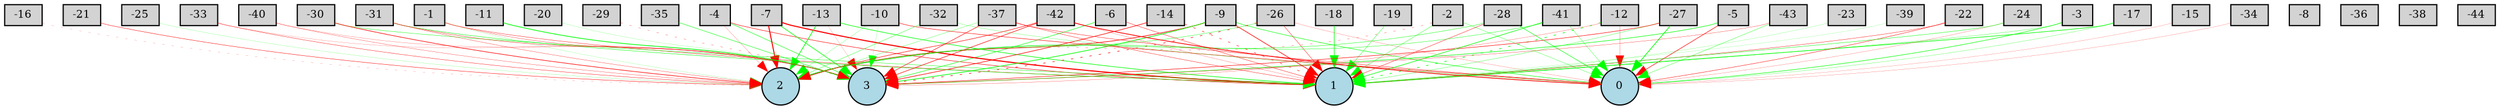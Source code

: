 digraph {
	node [fontsize=9 height=0.2 shape=circle width=0.2]
	-1 [fillcolor=lightgray shape=box style=filled]
	-2 [fillcolor=lightgray shape=box style=filled]
	-3 [fillcolor=lightgray shape=box style=filled]
	-4 [fillcolor=lightgray shape=box style=filled]
	-5 [fillcolor=lightgray shape=box style=filled]
	-6 [fillcolor=lightgray shape=box style=filled]
	-7 [fillcolor=lightgray shape=box style=filled]
	-8 [fillcolor=lightgray shape=box style=filled]
	-9 [fillcolor=lightgray shape=box style=filled]
	-10 [fillcolor=lightgray shape=box style=filled]
	-11 [fillcolor=lightgray shape=box style=filled]
	-12 [fillcolor=lightgray shape=box style=filled]
	-13 [fillcolor=lightgray shape=box style=filled]
	-14 [fillcolor=lightgray shape=box style=filled]
	-15 [fillcolor=lightgray shape=box style=filled]
	-16 [fillcolor=lightgray shape=box style=filled]
	-17 [fillcolor=lightgray shape=box style=filled]
	-18 [fillcolor=lightgray shape=box style=filled]
	-19 [fillcolor=lightgray shape=box style=filled]
	-20 [fillcolor=lightgray shape=box style=filled]
	-21 [fillcolor=lightgray shape=box style=filled]
	-22 [fillcolor=lightgray shape=box style=filled]
	-23 [fillcolor=lightgray shape=box style=filled]
	-24 [fillcolor=lightgray shape=box style=filled]
	-25 [fillcolor=lightgray shape=box style=filled]
	-26 [fillcolor=lightgray shape=box style=filled]
	-27 [fillcolor=lightgray shape=box style=filled]
	-28 [fillcolor=lightgray shape=box style=filled]
	-29 [fillcolor=lightgray shape=box style=filled]
	-30 [fillcolor=lightgray shape=box style=filled]
	-31 [fillcolor=lightgray shape=box style=filled]
	-32 [fillcolor=lightgray shape=box style=filled]
	-33 [fillcolor=lightgray shape=box style=filled]
	-34 [fillcolor=lightgray shape=box style=filled]
	-35 [fillcolor=lightgray shape=box style=filled]
	-36 [fillcolor=lightgray shape=box style=filled]
	-37 [fillcolor=lightgray shape=box style=filled]
	-38 [fillcolor=lightgray shape=box style=filled]
	-39 [fillcolor=lightgray shape=box style=filled]
	-40 [fillcolor=lightgray shape=box style=filled]
	-41 [fillcolor=lightgray shape=box style=filled]
	-42 [fillcolor=lightgray shape=box style=filled]
	-43 [fillcolor=lightgray shape=box style=filled]
	-44 [fillcolor=lightgray shape=box style=filled]
	0 [fillcolor=lightblue style=filled]
	1 [fillcolor=lightblue style=filled]
	2 [fillcolor=lightblue style=filled]
	3 [fillcolor=lightblue style=filled]
	-37 -> 1 [color=red penwidth=0.2745025436299997 style=solid]
	-10 -> 3 [color=green penwidth=0.10982896952282704 style=solid]
	-40 -> 3 [color=red penwidth=0.14245279145315448 style=solid]
	-26 -> 3 [color=red penwidth=0.44867416289822737 style=dotted]
	-37 -> 3 [color=red penwidth=0.3954389962857203 style=solid]
	-2 -> 0 [color=green penwidth=0.21999767147372706 style=solid]
	-5 -> 3 [color=green penwidth=0.4396145382197826 style=solid]
	-19 -> 1 [color=green penwidth=0.26131297222296457 style=solid]
	-6 -> 1 [color=red penwidth=0.2876455338458409 style=solid]
	-33 -> 3 [color=red penwidth=0.11584651149340723 style=solid]
	-17 -> 1 [color=green penwidth=0.4987423836511853 style=solid]
	-16 -> 2 [color=red penwidth=0.11135380642299127 style=dotted]
	-9 -> 0 [color=green penwidth=0.39333605370871005 style=solid]
	-9 -> 1 [color=red penwidth=0.5068774320469481 style=solid]
	-26 -> 1 [color=red penwidth=0.28639644605757875 style=solid]
	-37 -> 2 [color=green penwidth=0.19337394450250914 style=solid]
	-1 -> 3 [color=red penwidth=0.20829001446547113 style=solid]
	-4 -> 2 [color=red penwidth=0.13021387325026396 style=solid]
	-26 -> 2 [color=green penwidth=0.265838469055401 style=solid]
	-42 -> 2 [color=red penwidth=0.3984679892731575 style=solid]
	-22 -> 1 [color=red penwidth=0.2675359748440765 style=solid]
	-22 -> 0 [color=red penwidth=0.31726722261821677 style=solid]
	-34 -> 0 [color=red penwidth=0.12326191252547933 style=solid]
	-18 -> 1 [color=green penwidth=0.5288744208310843 style=solid]
	-12 -> 3 [color=red penwidth=0.16671387319560205 style=solid]
	-42 -> 3 [color=red penwidth=0.4364248216862301 style=solid]
	-1 -> 1 [color=red penwidth=0.2719896072687883 style=solid]
	-1 -> 2 [color=green penwidth=0.1027718312748973 style=solid]
	-6 -> 3 [color=green penwidth=0.3905930289100401 style=solid]
	-26 -> 0 [color=red penwidth=0.13348965585687483 style=solid]
	-12 -> 1 [color=green penwidth=0.529431914617335 style=dotted]
	-24 -> 1 [color=green penwidth=0.310504464141541 style=solid]
	-31 -> 3 [color=red penwidth=0.26580537195710047 style=solid]
	-39 -> 1 [color=green penwidth=0.10365252614309728 style=solid]
	-11 -> 3 [color=green penwidth=0.6098077858571707 style=solid]
	-21 -> 2 [color=red penwidth=0.31445488453785886 style=solid]
	-7 -> 1 [color=red penwidth=0.9181676557738443 style=solid]
	-27 -> 0 [color=green penwidth=0.5895515987949581 style=solid]
	-3 -> 1 [color=green penwidth=0.20589735916002608 style=solid]
	-27 -> 3 [color=red penwidth=0.3964690025090518 style=solid]
	-14 -> 3 [color=red penwidth=0.4875729159395473 style=solid]
	-13 -> 3 [color=red penwidth=0.10541172876623926 style=solid]
	-2 -> 2 [color=red penwidth=0.18706885169923904 style=dotted]
	-41 -> 1 [color=green penwidth=0.4764199967577192 style=solid]
	-7 -> 2 [color=red penwidth=0.8492870113038673 style=solid]
	-9 -> 3 [color=green penwidth=0.5596330630406224 style=solid]
	-12 -> 0 [color=red penwidth=0.17386024870144257 style=solid]
	-24 -> 0 [color=red penwidth=0.13808640998200106 style=solid]
	-10 -> 0 [color=red penwidth=0.36896857359995283 style=solid]
	-10 -> 2 [color=green penwidth=0.145692575095093 style=solid]
	-31 -> 2 [color=red penwidth=0.20695743994116267 style=solid]
	-5 -> 0 [color=red penwidth=0.4247328656372922 style=solid]
	-20 -> 3 [color=green penwidth=0.11363597740490848 style=solid]
	-2 -> 1 [color=green penwidth=0.2515242915154977 style=solid]
	-41 -> 2 [color=green penwidth=0.2766340611469595 style=solid]
	-23 -> 1 [color=green penwidth=0.12338889785342695 style=solid]
	-30 -> 1 [color=green penwidth=0.28565354755960537 style=solid]
	-13 -> 1 [color=green penwidth=0.49538522723264244 style=solid]
	-9 -> 2 [color=red penwidth=0.5199673676846504 style=solid]
	-13 -> 2 [color=green penwidth=0.5827376151037371 style=solid]
	-35 -> 3 [color=green penwidth=0.3466537842172426 style=solid]
	-32 -> 2 [color=green penwidth=0.2554992881435335 style=solid]
	-14 -> 1 [color=red penwidth=0.36588977859853467 style=dotted]
	-4 -> 3 [color=green penwidth=0.3736671184253766 style=solid]
	-30 -> 2 [color=red penwidth=0.47449912278824147 style=solid]
	-37 -> 0 [color=red penwidth=0.29704983312461747 style=solid]
	-27 -> 1 [color=green penwidth=0.2121837637139873 style=solid]
	-25 -> 2 [color=green penwidth=0.11673176083433695 style=solid]
	-28 -> 1 [color=red penwidth=0.2896215248640599 style=solid]
	-3 -> 0 [color=green penwidth=0.4302228387973952 style=solid]
	-7 -> 3 [color=green penwidth=0.50673995962218 style=solid]
	-32 -> 0 [color=green penwidth=0.16688538256201496 style=solid]
	-31 -> 1 [color=green penwidth=0.3319052320106948 style=solid]
	-42 -> 1 [color=red penwidth=0.14668157222739509 style=solid]
	-29 -> 3 [color=red penwidth=0.18644657764006034 style=dotted]
	-15 -> 0 [color=red penwidth=0.11651249969890039 style=solid]
	-41 -> 0 [color=green penwidth=0.21300174770276736 style=solid]
	-43 -> 3 [color=red penwidth=0.202452995980541 style=solid]
	-33 -> 2 [color=red penwidth=0.268990166741665 style=solid]
	-42 -> 0 [color=red penwidth=0.6398953023334425 style=solid]
	-43 -> 0 [color=green penwidth=0.2459209176940556 style=solid]
	-28 -> 0 [color=green penwidth=0.3945581975896961 style=solid]
	-17 -> 0 [color=green penwidth=0.17664300640268105 style=solid]
	-4 -> 1 [color=red penwidth=0.3804439795034209 style=solid]
	-28 -> 2 [color=green penwidth=0.29781935129537696 style=solid]
	-40 -> 2 [color=red penwidth=0.19265892180893648 style=solid]
}
